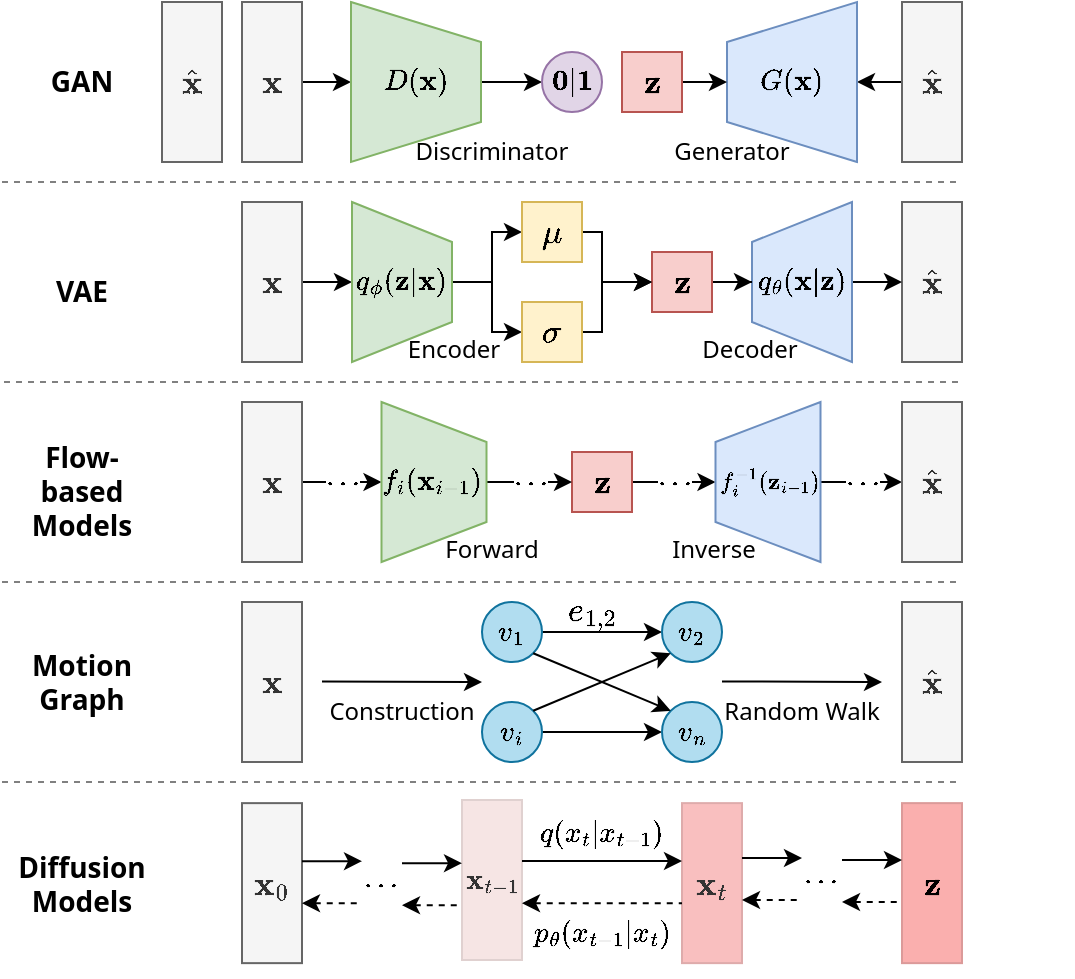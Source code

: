 <mxfile version="25.0.2">
  <diagram name="Page-1" id="2IRf77OfuVfo0FYno_lW">
    <mxGraphModel dx="843" dy="588" grid="1" gridSize="10" guides="1" tooltips="1" connect="1" arrows="1" fold="1" page="1" pageScale="1" pageWidth="850" pageHeight="1100" math="1" shadow="0">
      <root>
        <mxCell id="0" />
        <mxCell id="1" parent="0" />
        <mxCell id="QN5TsrzJX7fpE_OPeAyb-104" value="&lt;span style=&quot;color: rgb(0, 0, 0); font-size: 12px; font-style: normal; font-variant-ligatures: normal; font-variant-caps: normal; font-weight: 400; letter-spacing: normal; orphans: 2; text-align: center; text-indent: 0px; text-transform: none; widows: 2; word-spacing: 0px; -webkit-text-stroke-width: 0px; white-space: normal; background-color: rgb(251, 251, 251); text-decoration-thickness: initial; text-decoration-style: initial; text-decoration-color: initial; float: none; display: inline !important;&quot;&gt;$$\cdots$$&lt;/span&gt;" style="endArrow=classic;html=1;rounded=0;entryX=0.5;entryY=0;entryDx=0;entryDy=0;exitX=1;exitY=0.5;exitDx=0;exitDy=0;fontFamily=Segoe UI;" parent="1" source="QN5TsrzJX7fpE_OPeAyb-28" target="QN5TsrzJX7fpE_OPeAyb-33" edge="1">
          <mxGeometry width="50" height="50" relative="1" as="geometry">
            <mxPoint x="480" y="390" as="sourcePoint" />
            <mxPoint x="440" y="410" as="targetPoint" />
          </mxGeometry>
        </mxCell>
        <mxCell id="QN5TsrzJX7fpE_OPeAyb-1" value="&lt;b&gt;GAN&lt;/b&gt;" style="text;html=1;align=center;verticalAlign=middle;whiteSpace=wrap;rounded=0;fontSize=14;fontFamily=Segoe UI;" parent="1" vertex="1">
          <mxGeometry x="170" y="185" width="60" height="30" as="geometry" />
        </mxCell>
        <mxCell id="QN5TsrzJX7fpE_OPeAyb-2" value="&lt;b&gt;VAE&lt;/b&gt;" style="text;html=1;align=center;verticalAlign=middle;whiteSpace=wrap;rounded=0;fontSize=14;fontFamily=Segoe UI;" parent="1" vertex="1">
          <mxGeometry x="170" y="290" width="60" height="30" as="geometry" />
        </mxCell>
        <mxCell id="QN5TsrzJX7fpE_OPeAyb-3" value="&lt;b&gt;Flow-based Models&lt;/b&gt;" style="text;html=1;align=center;verticalAlign=middle;whiteSpace=wrap;rounded=0;fontSize=14;fontFamily=Segoe UI;" parent="1" vertex="1">
          <mxGeometry x="160" y="390" width="80" height="30" as="geometry" />
        </mxCell>
        <mxCell id="QN5TsrzJX7fpE_OPeAyb-4" value="&lt;b&gt;Diffusion Models&lt;/b&gt;" style="text;html=1;align=center;verticalAlign=middle;whiteSpace=wrap;rounded=0;fontSize=14;fontFamily=Segoe UI;" parent="1" vertex="1">
          <mxGeometry x="160" y="585.57" width="80" height="30" as="geometry" />
        </mxCell>
        <mxCell id="QN5TsrzJX7fpE_OPeAyb-5" value="$$\hat{\mathbf{x}}$$" style="rounded=0;whiteSpace=wrap;html=1;fillColor=#f5f5f5;strokeColor=#666666;fontColor=#333333;fontSize=14;fontFamily=Segoe UI;" parent="1" vertex="1">
          <mxGeometry x="240" y="160" width="30" height="80" as="geometry" />
        </mxCell>
        <mxCell id="QN5TsrzJX7fpE_OPeAyb-116" style="edgeStyle=orthogonalEdgeStyle;rounded=0;orthogonalLoop=1;jettySize=auto;html=1;entryX=0.5;entryY=1;entryDx=0;entryDy=0;fontFamily=Segoe UI;" parent="1" source="QN5TsrzJX7fpE_OPeAyb-6" target="QN5TsrzJX7fpE_OPeAyb-8" edge="1">
          <mxGeometry relative="1" as="geometry" />
        </mxCell>
        <mxCell id="QN5TsrzJX7fpE_OPeAyb-6" value="&lt;span style=&quot;color: rgb(51, 51, 51); font-size: 14px; font-style: normal; font-variant-ligatures: normal; font-variant-caps: normal; font-weight: 400; letter-spacing: normal; orphans: 2; text-align: center; text-indent: 0px; text-transform: none; widows: 2; word-spacing: 0px; -webkit-text-stroke-width: 0px; white-space: normal; background-color: rgb(251, 251, 251); text-decoration-thickness: initial; text-decoration-style: initial; text-decoration-color: initial; float: none; display: inline !important;&quot;&gt;$$\mathbf{x}$$&lt;/span&gt;" style="rounded=0;whiteSpace=wrap;html=1;fillColor=#f5f5f5;strokeColor=#666666;fontColor=#333333;fontFamily=Segoe UI;" parent="1" vertex="1">
          <mxGeometry x="280" y="160" width="30" height="80" as="geometry" />
        </mxCell>
        <mxCell id="QN5TsrzJX7fpE_OPeAyb-117" style="edgeStyle=orthogonalEdgeStyle;rounded=0;orthogonalLoop=1;jettySize=auto;html=1;entryX=0.5;entryY=1;entryDx=0;entryDy=0;fontFamily=Segoe UI;" parent="1" source="QN5TsrzJX7fpE_OPeAyb-7" target="QN5TsrzJX7fpE_OPeAyb-9" edge="1">
          <mxGeometry relative="1" as="geometry" />
        </mxCell>
        <mxCell id="QN5TsrzJX7fpE_OPeAyb-7" value="&lt;span style=&quot;color: rgb(51, 51, 51); font-size: 14px; font-style: normal; font-variant-ligatures: normal; font-variant-caps: normal; font-weight: 400; letter-spacing: normal; orphans: 2; text-align: center; text-indent: 0px; text-transform: none; widows: 2; word-spacing: 0px; -webkit-text-stroke-width: 0px; white-space: normal; background-color: rgb(251, 251, 251); text-decoration-thickness: initial; text-decoration-style: initial; text-decoration-color: initial; float: none; display: inline !important;&quot;&gt;$$\hat{\mathbf{x}}$$&lt;/span&gt;" style="rounded=0;whiteSpace=wrap;html=1;fillColor=#f5f5f5;strokeColor=#666666;fontColor=#333333;fontFamily=Segoe UI;" parent="1" vertex="1">
          <mxGeometry x="610" y="160" width="30" height="80" as="geometry" />
        </mxCell>
        <mxCell id="QN5TsrzJX7fpE_OPeAyb-118" style="edgeStyle=orthogonalEdgeStyle;rounded=0;orthogonalLoop=1;jettySize=auto;html=1;entryX=0;entryY=0.5;entryDx=0;entryDy=0;fontFamily=Segoe UI;" parent="1" source="QN5TsrzJX7fpE_OPeAyb-8" target="QN5TsrzJX7fpE_OPeAyb-12" edge="1">
          <mxGeometry relative="1" as="geometry" />
        </mxCell>
        <mxCell id="QN5TsrzJX7fpE_OPeAyb-8" value="" style="shape=trapezoid;perimeter=trapezoidPerimeter;whiteSpace=wrap;html=1;fixedSize=1;rotation=90;fillColor=#d5e8d4;strokeColor=#82b366;fontFamily=Segoe UI;" parent="1" vertex="1">
          <mxGeometry x="327" y="167.5" width="80" height="65" as="geometry" />
        </mxCell>
        <mxCell id="QN5TsrzJX7fpE_OPeAyb-9" value="" style="shape=trapezoid;perimeter=trapezoidPerimeter;whiteSpace=wrap;html=1;fixedSize=1;rotation=-90;fillColor=#dae8fc;strokeColor=#6c8ebf;horizontal=1;verticalAlign=middle;align=center;fontFamily=Segoe UI;" parent="1" vertex="1">
          <mxGeometry x="515" y="167.5" width="80" height="65" as="geometry" />
        </mxCell>
        <mxCell id="QN5TsrzJX7fpE_OPeAyb-119" style="edgeStyle=orthogonalEdgeStyle;rounded=0;orthogonalLoop=1;jettySize=auto;html=1;fontFamily=Segoe UI;" parent="1" source="QN5TsrzJX7fpE_OPeAyb-10" target="QN5TsrzJX7fpE_OPeAyb-9" edge="1">
          <mxGeometry relative="1" as="geometry" />
        </mxCell>
        <mxCell id="QN5TsrzJX7fpE_OPeAyb-10" value="$$\mathbf{z}$$" style="rounded=0;whiteSpace=wrap;html=1;fillColor=#f8cecc;strokeColor=#b85450;fontSize=14;fontFamily=Segoe UI;" parent="1" vertex="1">
          <mxGeometry x="470" y="185" width="30" height="30" as="geometry" />
        </mxCell>
        <mxCell id="QN5TsrzJX7fpE_OPeAyb-12" value="$$\mathbf{0} | \mathbf{1}$$" style="ellipse;whiteSpace=wrap;html=1;fillColor=#e1d5e7;strokeColor=#9673a6;fontFamily=Segoe UI;" parent="1" vertex="1">
          <mxGeometry x="430" y="185" width="30" height="30" as="geometry" />
        </mxCell>
        <mxCell id="QN5TsrzJX7fpE_OPeAyb-115" style="edgeStyle=orthogonalEdgeStyle;rounded=0;orthogonalLoop=1;jettySize=auto;html=1;entryX=0.5;entryY=1;entryDx=0;entryDy=0;fontFamily=Segoe UI;" parent="1" source="QN5TsrzJX7fpE_OPeAyb-16" target="QN5TsrzJX7fpE_OPeAyb-18" edge="1">
          <mxGeometry relative="1" as="geometry" />
        </mxCell>
        <mxCell id="QN5TsrzJX7fpE_OPeAyb-16" value="&lt;span style=&quot;color: rgb(51, 51, 51); font-size: 14px; font-style: normal; font-variant-ligatures: normal; font-variant-caps: normal; font-weight: 400; letter-spacing: normal; orphans: 2; text-align: center; text-indent: 0px; text-transform: none; widows: 2; word-spacing: 0px; -webkit-text-stroke-width: 0px; white-space: normal; background-color: rgb(251, 251, 251); text-decoration-thickness: initial; text-decoration-style: initial; text-decoration-color: initial; float: none; display: inline !important;&quot;&gt;$$\mathbf{x}$$&lt;/span&gt;" style="rounded=0;whiteSpace=wrap;html=1;fillColor=#f5f5f5;strokeColor=#666666;fontColor=#333333;fontFamily=Segoe UI;" parent="1" vertex="1">
          <mxGeometry x="280" y="260" width="30" height="80" as="geometry" />
        </mxCell>
        <mxCell id="QN5TsrzJX7fpE_OPeAyb-17" value="&lt;span style=&quot;color: rgb(51, 51, 51); font-size: 14px; font-style: normal; font-variant-ligatures: normal; font-variant-caps: normal; font-weight: 400; letter-spacing: normal; orphans: 2; text-align: center; text-indent: 0px; text-transform: none; widows: 2; word-spacing: 0px; -webkit-text-stroke-width: 0px; white-space: normal; background-color: rgb(251, 251, 251); text-decoration-thickness: initial; text-decoration-style: initial; text-decoration-color: initial; float: none; display: inline !important;&quot;&gt;$$\hat{\mathbf{x}}$$&lt;/span&gt;" style="rounded=0;whiteSpace=wrap;html=1;fillColor=#f5f5f5;strokeColor=#666666;fontColor=#333333;fontFamily=Segoe UI;" parent="1" vertex="1">
          <mxGeometry x="610" y="260" width="30" height="80" as="geometry" />
        </mxCell>
        <mxCell id="QN5TsrzJX7fpE_OPeAyb-113" style="edgeStyle=orthogonalEdgeStyle;rounded=0;orthogonalLoop=1;jettySize=auto;html=1;entryX=0;entryY=0.5;entryDx=0;entryDy=0;fontFamily=Segoe UI;" parent="1" source="QN5TsrzJX7fpE_OPeAyb-18" target="QN5TsrzJX7fpE_OPeAyb-22" edge="1">
          <mxGeometry relative="1" as="geometry" />
        </mxCell>
        <mxCell id="QN5TsrzJX7fpE_OPeAyb-114" style="edgeStyle=orthogonalEdgeStyle;rounded=0;orthogonalLoop=1;jettySize=auto;html=1;entryX=0;entryY=0.5;entryDx=0;entryDy=0;fontFamily=Segoe UI;" parent="1" source="QN5TsrzJX7fpE_OPeAyb-18" target="QN5TsrzJX7fpE_OPeAyb-23" edge="1">
          <mxGeometry relative="1" as="geometry" />
        </mxCell>
        <mxCell id="QN5TsrzJX7fpE_OPeAyb-18" value="" style="shape=trapezoid;perimeter=trapezoidPerimeter;whiteSpace=wrap;html=1;fixedSize=1;rotation=90;fillColor=#d5e8d4;strokeColor=#82b366;fontFamily=Segoe UI;" parent="1" vertex="1">
          <mxGeometry x="320" y="275" width="80" height="50" as="geometry" />
        </mxCell>
        <mxCell id="QN5TsrzJX7fpE_OPeAyb-112" style="edgeStyle=orthogonalEdgeStyle;rounded=0;orthogonalLoop=1;jettySize=auto;html=1;fontFamily=Segoe UI;" parent="1" source="QN5TsrzJX7fpE_OPeAyb-19" target="QN5TsrzJX7fpE_OPeAyb-17" edge="1">
          <mxGeometry relative="1" as="geometry" />
        </mxCell>
        <mxCell id="QN5TsrzJX7fpE_OPeAyb-19" value="" style="shape=trapezoid;perimeter=trapezoidPerimeter;whiteSpace=wrap;html=1;fixedSize=1;rotation=-90;fillColor=#dae8fc;strokeColor=#6c8ebf;horizontal=1;verticalAlign=middle;align=center;fontFamily=Segoe UI;" parent="1" vertex="1">
          <mxGeometry x="520" y="275" width="80" height="50" as="geometry" />
        </mxCell>
        <mxCell id="QN5TsrzJX7fpE_OPeAyb-110" style="edgeStyle=orthogonalEdgeStyle;rounded=0;orthogonalLoop=1;jettySize=auto;html=1;entryX=0.5;entryY=0;entryDx=0;entryDy=0;fontFamily=Segoe UI;" parent="1" source="QN5TsrzJX7fpE_OPeAyb-20" target="QN5TsrzJX7fpE_OPeAyb-19" edge="1">
          <mxGeometry relative="1" as="geometry" />
        </mxCell>
        <mxCell id="QN5TsrzJX7fpE_OPeAyb-20" value="$$\mathbf{z}$$" style="rounded=0;whiteSpace=wrap;html=1;fillColor=#f8cecc;strokeColor=#b85450;fontSize=14;fontFamily=Segoe UI;" parent="1" vertex="1">
          <mxGeometry x="485" y="285" width="30" height="30" as="geometry" />
        </mxCell>
        <mxCell id="QN5TsrzJX7fpE_OPeAyb-109" style="edgeStyle=orthogonalEdgeStyle;rounded=0;orthogonalLoop=1;jettySize=auto;html=1;entryX=0;entryY=0.5;entryDx=0;entryDy=0;fontFamily=Segoe UI;" parent="1" source="QN5TsrzJX7fpE_OPeAyb-22" target="QN5TsrzJX7fpE_OPeAyb-20" edge="1">
          <mxGeometry relative="1" as="geometry">
            <Array as="points">
              <mxPoint x="460" y="275" />
              <mxPoint x="460" y="300" />
            </Array>
          </mxGeometry>
        </mxCell>
        <mxCell id="QN5TsrzJX7fpE_OPeAyb-22" value="$$\mathbf{\mu}$$" style="rounded=0;whiteSpace=wrap;html=1;fillColor=#fff2cc;strokeColor=#d6b656;fontSize=14;fontFamily=Segoe UI;" parent="1" vertex="1">
          <mxGeometry x="420" y="260" width="30" height="30" as="geometry" />
        </mxCell>
        <mxCell id="QN5TsrzJX7fpE_OPeAyb-108" style="edgeStyle=orthogonalEdgeStyle;rounded=0;orthogonalLoop=1;jettySize=auto;html=1;entryX=0;entryY=0.5;entryDx=0;entryDy=0;fontFamily=Segoe UI;" parent="1" source="QN5TsrzJX7fpE_OPeAyb-23" target="QN5TsrzJX7fpE_OPeAyb-20" edge="1">
          <mxGeometry relative="1" as="geometry">
            <Array as="points">
              <mxPoint x="460" y="325" />
              <mxPoint x="460" y="300" />
            </Array>
          </mxGeometry>
        </mxCell>
        <mxCell id="QN5TsrzJX7fpE_OPeAyb-23" value="$$\mathbf{\sigma}$$" style="rounded=0;whiteSpace=wrap;html=1;fillColor=#fff2cc;strokeColor=#d6b656;fontSize=14;fontFamily=Segoe UI;" parent="1" vertex="1">
          <mxGeometry x="420" y="310" width="30" height="30" as="geometry" />
        </mxCell>
        <mxCell id="QN5TsrzJX7fpE_OPeAyb-89" value="&lt;span style=&quot;font-size: 12px; text-wrap: wrap; background-color: rgb(251, 251, 251);&quot;&gt;$$\cdots$$&lt;/span&gt;" style="edgeStyle=orthogonalEdgeStyle;rounded=0;orthogonalLoop=1;jettySize=auto;html=1;entryX=0.5;entryY=1;entryDx=0;entryDy=0;fontFamily=Segoe UI;" parent="1" source="QN5TsrzJX7fpE_OPeAyb-24" target="QN5TsrzJX7fpE_OPeAyb-31" edge="1">
          <mxGeometry relative="1" as="geometry">
            <mxPoint x="360" y="400" as="targetPoint" />
          </mxGeometry>
        </mxCell>
        <mxCell id="QN5TsrzJX7fpE_OPeAyb-24" value="&lt;span style=&quot;color: rgb(51, 51, 51); font-size: 14px; font-style: normal; font-variant-ligatures: normal; font-variant-caps: normal; font-weight: 400; letter-spacing: normal; orphans: 2; text-align: center; text-indent: 0px; text-transform: none; widows: 2; word-spacing: 0px; -webkit-text-stroke-width: 0px; white-space: normal; background-color: rgb(251, 251, 251); text-decoration-thickness: initial; text-decoration-style: initial; text-decoration-color: initial; float: none; display: inline !important;&quot;&gt;$$\mathbf{x}$$&lt;/span&gt;" style="rounded=0;whiteSpace=wrap;html=1;fillColor=#f5f5f5;strokeColor=#666666;fontColor=#333333;fontFamily=Segoe UI;" parent="1" vertex="1">
          <mxGeometry x="280" y="360" width="30" height="80" as="geometry" />
        </mxCell>
        <mxCell id="QN5TsrzJX7fpE_OPeAyb-93" value="&lt;span style=&quot;font-size: 12px; text-wrap: wrap; background-color: rgb(251, 251, 251);&quot;&gt;$$\cdots$$&lt;/span&gt;" style="edgeStyle=orthogonalEdgeStyle;rounded=0;orthogonalLoop=1;jettySize=auto;html=1;exitX=0.5;exitY=1;exitDx=0;exitDy=0;fontFamily=Segoe UI;" parent="1" source="QN5TsrzJX7fpE_OPeAyb-33" target="QN5TsrzJX7fpE_OPeAyb-25" edge="1">
          <mxGeometry x="0.007" relative="1" as="geometry">
            <mxPoint x="574" y="400" as="sourcePoint" />
            <mxPoint as="offset" />
          </mxGeometry>
        </mxCell>
        <mxCell id="QN5TsrzJX7fpE_OPeAyb-25" value="&lt;span style=&quot;color: rgb(51, 51, 51); font-size: 14px; font-style: normal; font-variant-ligatures: normal; font-variant-caps: normal; font-weight: 400; letter-spacing: normal; orphans: 2; text-align: center; text-indent: 0px; text-transform: none; widows: 2; word-spacing: 0px; -webkit-text-stroke-width: 0px; white-space: normal; background-color: rgb(251, 251, 251); text-decoration-thickness: initial; text-decoration-style: initial; text-decoration-color: initial; float: none; display: inline !important;&quot;&gt;$$\hat{\mathbf{x}}$$&lt;/span&gt;" style="rounded=0;whiteSpace=wrap;html=1;fillColor=#f5f5f5;strokeColor=#666666;fontColor=#333333;fontFamily=Segoe UI;" parent="1" vertex="1">
          <mxGeometry x="610" y="360" width="30" height="80" as="geometry" />
        </mxCell>
        <mxCell id="QN5TsrzJX7fpE_OPeAyb-28" value="$$\mathbf{z}$$" style="rounded=0;whiteSpace=wrap;html=1;fillColor=#f8cecc;strokeColor=#b85450;fontSize=14;fontFamily=Segoe UI;" parent="1" vertex="1">
          <mxGeometry x="445" y="385" width="30" height="30" as="geometry" />
        </mxCell>
        <mxCell id="QN5TsrzJX7fpE_OPeAyb-107" value="&lt;span style=&quot;font-size: 12px; text-wrap: wrap; background-color: rgb(251, 251, 251);&quot;&gt;$$\cdots$$&lt;/span&gt;" style="edgeStyle=orthogonalEdgeStyle;rounded=0;orthogonalLoop=1;jettySize=auto;html=1;entryX=0;entryY=0.5;entryDx=0;entryDy=0;fontFamily=Segoe UI;" parent="1" source="QN5TsrzJX7fpE_OPeAyb-31" target="QN5TsrzJX7fpE_OPeAyb-28" edge="1">
          <mxGeometry relative="1" as="geometry" />
        </mxCell>
        <mxCell id="QN5TsrzJX7fpE_OPeAyb-31" value="" style="shape=trapezoid;perimeter=trapezoidPerimeter;whiteSpace=wrap;html=1;fixedSize=1;rotation=90;fillColor=#d5e8d4;strokeColor=#82b366;fontFamily=Segoe UI;" parent="1" vertex="1">
          <mxGeometry x="336" y="373.75" width="80" height="52.5" as="geometry" />
        </mxCell>
        <mxCell id="QN5TsrzJX7fpE_OPeAyb-33" value="" style="shape=trapezoid;perimeter=trapezoidPerimeter;whiteSpace=wrap;html=1;fixedSize=1;rotation=-90;fillColor=#dae8fc;strokeColor=#6c8ebf;horizontal=1;verticalAlign=middle;align=center;fontFamily=Segoe UI;" parent="1" vertex="1">
          <mxGeometry x="503" y="373.75" width="80" height="52.5" as="geometry" />
        </mxCell>
        <mxCell id="QN5TsrzJX7fpE_OPeAyb-35" value="&lt;span style=&quot;color: rgb(51, 51, 51); font-size: 14px; font-style: normal; font-variant-ligatures: normal; font-variant-caps: normal; font-weight: 400; letter-spacing: normal; orphans: 2; text-align: center; text-indent: 0px; text-transform: none; widows: 2; word-spacing: 0px; -webkit-text-stroke-width: 0px; white-space: normal; background-color: rgb(251, 251, 251); text-decoration-thickness: initial; text-decoration-style: initial; text-decoration-color: initial; float: none; display: inline !important;&quot;&gt;$$\mathbf{x}_{0}$$&lt;/span&gt;" style="rounded=0;whiteSpace=wrap;html=1;fillColor=#F5F5F5;strokeColor=#666666;fontColor=#333333;fontFamily=Segoe UI;" parent="1" vertex="1">
          <mxGeometry x="280" y="560.57" width="30" height="80" as="geometry" />
        </mxCell>
        <mxCell id="QN5TsrzJX7fpE_OPeAyb-36" value="&lt;span style=&quot;color: rgb(51, 51, 51); font-size: 12px; font-style: normal; font-variant-ligatures: normal; font-variant-caps: normal; font-weight: 400; letter-spacing: normal; orphans: 2; text-align: center; text-indent: 0px; text-transform: none; widows: 2; word-spacing: 0px; -webkit-text-stroke-width: 0px; white-space: normal; background-color: rgb(251, 251, 251); text-decoration-thickness: initial; text-decoration-style: initial; text-decoration-color: initial; float: none; display: inline !important;&quot;&gt;$$\mathbf{x}_{t-1}$$&lt;/span&gt;" style="rounded=0;whiteSpace=wrap;html=1;fillColor=#F6E5E4;strokeColor=#E0D1D0;fontSize=12;fontFamily=Segoe UI;" parent="1" vertex="1">
          <mxGeometry x="390" y="559" width="30" height="80" as="geometry" />
        </mxCell>
        <mxCell id="QN5TsrzJX7fpE_OPeAyb-37" value="&lt;span style=&quot;color: rgb(51, 51, 51); font-size: 14px; font-style: normal; font-variant-ligatures: normal; font-variant-caps: normal; font-weight: 400; letter-spacing: normal; orphans: 2; text-align: center; text-indent: 0px; text-transform: none; widows: 2; word-spacing: 0px; -webkit-text-stroke-width: 0px; white-space: normal; background-color: rgb(251, 251, 251); text-decoration-thickness: initial; text-decoration-style: initial; text-decoration-color: initial; float: none; display: inline !important;&quot;&gt;$$\mathbf{x}_{t}$$&lt;/span&gt;" style="rounded=0;whiteSpace=wrap;html=1;fillColor=#F9BFBF;strokeColor=#DEABAB;fontFamily=Segoe UI;" parent="1" vertex="1">
          <mxGeometry x="500" y="560.57" width="30" height="80" as="geometry" />
        </mxCell>
        <mxCell id="QN5TsrzJX7fpE_OPeAyb-38" value="&lt;span style=&quot;color: rgb(0, 0, 0); font-size: 14px; font-style: normal; font-variant-ligatures: normal; font-variant-caps: normal; font-weight: 400; letter-spacing: normal; orphans: 2; text-align: center; text-indent: 0px; text-transform: none; widows: 2; word-spacing: 0px; -webkit-text-stroke-width: 0px; white-space: normal; background-color: rgb(251, 251, 251); text-decoration-thickness: initial; text-decoration-style: initial; text-decoration-color: initial; float: none; display: inline !important;&quot;&gt;$$\mathbf{z}$$&lt;/span&gt;" style="rounded=0;whiteSpace=wrap;html=1;fillColor=#FAAFAE;strokeColor=#DB9A99;fontFamily=Segoe UI;" parent="1" vertex="1">
          <mxGeometry x="610" y="560.57" width="30" height="80" as="geometry" />
        </mxCell>
        <mxCell id="QN5TsrzJX7fpE_OPeAyb-40" value="" style="endArrow=classic;html=1;rounded=0;fontFamily=Segoe UI;" parent="1" edge="1">
          <mxGeometry width="50" height="50" relative="1" as="geometry">
            <mxPoint x="310" y="589.57" as="sourcePoint" />
            <mxPoint x="340" y="589.57" as="targetPoint" />
          </mxGeometry>
        </mxCell>
        <mxCell id="QN5TsrzJX7fpE_OPeAyb-41" value="" style="endArrow=classic;html=1;rounded=0;entryX=0;entryY=0.362;entryDx=0;entryDy=0;entryPerimeter=0;exitX=1;exitY=0.382;exitDx=0;exitDy=0;exitPerimeter=0;fontFamily=Segoe UI;" parent="1" source="QN5TsrzJX7fpE_OPeAyb-36" target="QN5TsrzJX7fpE_OPeAyb-37" edge="1">
          <mxGeometry width="50" height="50" relative="1" as="geometry">
            <mxPoint x="440" y="589.57" as="sourcePoint" />
            <mxPoint x="480" y="589.57" as="targetPoint" />
          </mxGeometry>
        </mxCell>
        <mxCell id="QN5TsrzJX7fpE_OPeAyb-44" value="" style="endArrow=none;html=1;rounded=0;startArrow=classic;startFill=1;endFill=0;dashed=1;exitX=1;exitY=0.645;exitDx=0;exitDy=0;exitPerimeter=0;entryX=0;entryY=0.625;entryDx=0;entryDy=0;entryPerimeter=0;fontFamily=Segoe UI;" parent="1" source="QN5TsrzJX7fpE_OPeAyb-36" target="QN5TsrzJX7fpE_OPeAyb-37" edge="1">
          <mxGeometry width="50" height="50" relative="1" as="geometry">
            <mxPoint x="440" y="610.57" as="sourcePoint" />
            <mxPoint x="480" y="610.57" as="targetPoint" />
          </mxGeometry>
        </mxCell>
        <mxCell id="QN5TsrzJX7fpE_OPeAyb-45" value="" style="endArrow=none;html=1;rounded=0;startArrow=classic;startFill=1;endFill=0;dashed=1;fontFamily=Segoe UI;" parent="1" edge="1">
          <mxGeometry width="50" height="50" relative="1" as="geometry">
            <mxPoint x="310" y="610.57" as="sourcePoint" />
            <mxPoint x="340" y="610.57" as="targetPoint" />
          </mxGeometry>
        </mxCell>
        <mxCell id="QN5TsrzJX7fpE_OPeAyb-46" value="$$\cdots$$" style="rounded=0;whiteSpace=wrap;html=1;fillColor=none;strokeColor=none;fontFamily=Segoe UI;" parent="1" vertex="1">
          <mxGeometry x="330" y="590.57" width="40" height="20" as="geometry" />
        </mxCell>
        <mxCell id="QN5TsrzJX7fpE_OPeAyb-48" value="" style="endArrow=classic;html=1;rounded=0;fontFamily=Segoe UI;" parent="1" edge="1">
          <mxGeometry width="50" height="50" relative="1" as="geometry">
            <mxPoint x="360" y="590.57" as="sourcePoint" />
            <mxPoint x="390" y="590.57" as="targetPoint" />
          </mxGeometry>
        </mxCell>
        <mxCell id="QN5TsrzJX7fpE_OPeAyb-49" value="" style="endArrow=none;html=1;rounded=0;startArrow=classic;startFill=1;endFill=0;dashed=1;fontFamily=Segoe UI;" parent="1" edge="1">
          <mxGeometry width="50" height="50" relative="1" as="geometry">
            <mxPoint x="360" y="611.57" as="sourcePoint" />
            <mxPoint x="390" y="611.57" as="targetPoint" />
          </mxGeometry>
        </mxCell>
        <mxCell id="QN5TsrzJX7fpE_OPeAyb-56" value="&lt;b&gt;Motion Graph&lt;/b&gt;" style="text;html=1;align=center;verticalAlign=middle;whiteSpace=wrap;rounded=0;fontSize=14;fontFamily=Segoe UI;" parent="1" vertex="1">
          <mxGeometry x="160" y="485" width="80" height="30" as="geometry" />
        </mxCell>
        <mxCell id="QN5TsrzJX7fpE_OPeAyb-57" value="&lt;span style=&quot;color: rgb(51, 51, 51); font-size: 14px; font-style: normal; font-variant-ligatures: normal; font-variant-caps: normal; font-weight: 400; letter-spacing: normal; orphans: 2; text-align: center; text-indent: 0px; text-transform: none; widows: 2; word-spacing: 0px; -webkit-text-stroke-width: 0px; white-space: normal; background-color: rgb(251, 251, 251); text-decoration-thickness: initial; text-decoration-style: initial; text-decoration-color: initial; float: none; display: inline !important;&quot;&gt;$$\mathbf{x}$$&lt;/span&gt;" style="rounded=0;whiteSpace=wrap;html=1;fillColor=#F5F5F5;strokeColor=#666666;fontColor=#333333;fontFamily=Segoe UI;" parent="1" vertex="1">
          <mxGeometry x="280" y="460" width="30" height="80" as="geometry" />
        </mxCell>
        <mxCell id="QN5TsrzJX7fpE_OPeAyb-58" value="&lt;span style=&quot;color: rgb(51, 51, 51); font-size: 14px; font-style: normal; font-variant-ligatures: normal; font-variant-caps: normal; font-weight: 400; letter-spacing: normal; orphans: 2; text-align: center; text-indent: 0px; text-transform: none; widows: 2; word-spacing: 0px; -webkit-text-stroke-width: 0px; white-space: normal; background-color: rgb(251, 251, 251); text-decoration-thickness: initial; text-decoration-style: initial; text-decoration-color: initial; float: none; display: inline !important;&quot;&gt;$$\hat{\mathbf{x}}$$&lt;/span&gt;" style="rounded=0;whiteSpace=wrap;html=1;fillColor=#f5f5f5;strokeColor=#666666;fontColor=#333333;fontFamily=Segoe UI;" parent="1" vertex="1">
          <mxGeometry x="610" y="460" width="30" height="80" as="geometry" />
        </mxCell>
        <mxCell id="QN5TsrzJX7fpE_OPeAyb-63" style="edgeStyle=orthogonalEdgeStyle;rounded=0;orthogonalLoop=1;jettySize=auto;html=1;entryX=0;entryY=0.5;entryDx=0;entryDy=0;fontFamily=Segoe UI;" parent="1" source="QN5TsrzJX7fpE_OPeAyb-59" target="QN5TsrzJX7fpE_OPeAyb-60" edge="1">
          <mxGeometry relative="1" as="geometry" />
        </mxCell>
        <mxCell id="QN5TsrzJX7fpE_OPeAyb-59" value="$$v_1$$" style="ellipse;whiteSpace=wrap;html=1;fillColor=#b1ddf0;strokeColor=#10739e;fontFamily=Segoe UI;" parent="1" vertex="1">
          <mxGeometry x="400" y="460" width="30" height="30" as="geometry" />
        </mxCell>
        <mxCell id="QN5TsrzJX7fpE_OPeAyb-60" value="&lt;span style=&quot;color: rgb(0, 0, 0); font-size: 12px; font-style: normal; font-variant-ligatures: normal; font-variant-caps: normal; font-weight: 400; letter-spacing: normal; orphans: 2; text-align: center; text-indent: 0px; text-transform: none; widows: 2; word-spacing: 0px; -webkit-text-stroke-width: 0px; white-space: normal; background-color: rgb(251, 251, 251); text-decoration-thickness: initial; text-decoration-style: initial; text-decoration-color: initial; float: none; display: inline !important;&quot;&gt;$$v_2$$&lt;/span&gt;" style="ellipse;whiteSpace=wrap;html=1;fillColor=#b1ddf0;strokeColor=#10739e;fontFamily=Segoe UI;" parent="1" vertex="1">
          <mxGeometry x="490" y="460" width="30" height="30" as="geometry" />
        </mxCell>
        <mxCell id="QN5TsrzJX7fpE_OPeAyb-66" style="edgeStyle=orthogonalEdgeStyle;rounded=0;orthogonalLoop=1;jettySize=auto;html=1;entryX=0;entryY=0.5;entryDx=0;entryDy=0;fontFamily=Segoe UI;" parent="1" source="QN5TsrzJX7fpE_OPeAyb-61" target="QN5TsrzJX7fpE_OPeAyb-62" edge="1">
          <mxGeometry relative="1" as="geometry" />
        </mxCell>
        <mxCell id="QN5TsrzJX7fpE_OPeAyb-61" value="&lt;span style=&quot;color: rgb(0, 0, 0); font-size: 12px; font-style: normal; font-variant-ligatures: normal; font-variant-caps: normal; font-weight: 400; letter-spacing: normal; orphans: 2; text-align: center; text-indent: 0px; text-transform: none; widows: 2; word-spacing: 0px; -webkit-text-stroke-width: 0px; white-space: normal; background-color: rgb(251, 251, 251); text-decoration-thickness: initial; text-decoration-style: initial; text-decoration-color: initial; float: none; display: inline !important;&quot;&gt;$$v_i$$&lt;/span&gt;" style="ellipse;whiteSpace=wrap;html=1;fillColor=#b1ddf0;strokeColor=#10739e;fontFamily=Segoe UI;" parent="1" vertex="1">
          <mxGeometry x="400" y="510" width="30" height="30" as="geometry" />
        </mxCell>
        <mxCell id="QN5TsrzJX7fpE_OPeAyb-62" value="&lt;span style=&quot;color: rgb(0, 0, 0); font-size: 12px; font-style: normal; font-variant-ligatures: normal; font-variant-caps: normal; font-weight: 400; letter-spacing: normal; orphans: 2; text-align: center; text-indent: 0px; text-transform: none; widows: 2; word-spacing: 0px; -webkit-text-stroke-width: 0px; white-space: normal; background-color: rgb(251, 251, 251); text-decoration-thickness: initial; text-decoration-style: initial; text-decoration-color: initial; float: none; display: inline !important;&quot;&gt;$$v_n$$&lt;/span&gt;" style="ellipse;whiteSpace=wrap;html=1;fillColor=#b1ddf0;strokeColor=#10739e;fontFamily=Segoe UI;" parent="1" vertex="1">
          <mxGeometry x="490" y="510" width="30" height="30" as="geometry" />
        </mxCell>
        <mxCell id="QN5TsrzJX7fpE_OPeAyb-67" value="" style="endArrow=classic;html=1;rounded=0;exitX=1;exitY=0;exitDx=0;exitDy=0;entryX=0;entryY=1;entryDx=0;entryDy=0;fontFamily=Segoe UI;" parent="1" source="QN5TsrzJX7fpE_OPeAyb-61" target="QN5TsrzJX7fpE_OPeAyb-60" edge="1">
          <mxGeometry width="50" height="50" relative="1" as="geometry">
            <mxPoint x="430" y="520" as="sourcePoint" />
            <mxPoint x="480" y="470" as="targetPoint" />
          </mxGeometry>
        </mxCell>
        <mxCell id="QN5TsrzJX7fpE_OPeAyb-68" value="" style="endArrow=classic;html=1;rounded=0;exitX=1;exitY=1;exitDx=0;exitDy=0;entryX=0;entryY=0;entryDx=0;entryDy=0;fontFamily=Segoe UI;" parent="1" source="QN5TsrzJX7fpE_OPeAyb-59" target="QN5TsrzJX7fpE_OPeAyb-62" edge="1">
          <mxGeometry width="50" height="50" relative="1" as="geometry">
            <mxPoint x="436" y="524" as="sourcePoint" />
            <mxPoint x="504" y="496" as="targetPoint" />
          </mxGeometry>
        </mxCell>
        <mxCell id="QN5TsrzJX7fpE_OPeAyb-70" value="&lt;span style=&quot;font-size: 14px;&quot;&gt;$$e_{1,2}$$&lt;/span&gt;" style="text;html=1;align=center;verticalAlign=middle;whiteSpace=wrap;rounded=0;fontFamily=Segoe UI;" parent="1" vertex="1">
          <mxGeometry x="425" y="450" width="60" height="30" as="geometry" />
        </mxCell>
        <mxCell id="QN5TsrzJX7fpE_OPeAyb-71" value="" style="endArrow=classic;html=1;rounded=0;fontFamily=Segoe UI;" parent="1" edge="1">
          <mxGeometry width="50" height="50" relative="1" as="geometry">
            <mxPoint x="320" y="499.71" as="sourcePoint" />
            <mxPoint x="400" y="500" as="targetPoint" />
          </mxGeometry>
        </mxCell>
        <mxCell id="QN5TsrzJX7fpE_OPeAyb-72" value="" style="endArrow=classic;html=1;rounded=0;fontFamily=Segoe UI;" parent="1" edge="1">
          <mxGeometry width="50" height="50" relative="1" as="geometry">
            <mxPoint x="520" y="499.71" as="sourcePoint" />
            <mxPoint x="600" y="500" as="targetPoint" />
          </mxGeometry>
        </mxCell>
        <mxCell id="QN5TsrzJX7fpE_OPeAyb-73" value="" style="endArrow=classic;html=1;rounded=0;fontFamily=Segoe UI;" parent="1" edge="1">
          <mxGeometry width="50" height="50" relative="1" as="geometry">
            <mxPoint x="530" y="588" as="sourcePoint" />
            <mxPoint x="560" y="588" as="targetPoint" />
          </mxGeometry>
        </mxCell>
        <mxCell id="QN5TsrzJX7fpE_OPeAyb-74" value="" style="endArrow=none;html=1;rounded=0;startArrow=classic;startFill=1;endFill=0;dashed=1;fontFamily=Segoe UI;" parent="1" edge="1">
          <mxGeometry width="50" height="50" relative="1" as="geometry">
            <mxPoint x="530" y="609" as="sourcePoint" />
            <mxPoint x="560" y="609" as="targetPoint" />
          </mxGeometry>
        </mxCell>
        <mxCell id="QN5TsrzJX7fpE_OPeAyb-75" value="$$\cdots$$" style="rounded=0;whiteSpace=wrap;html=1;fillColor=none;strokeColor=none;fontFamily=Segoe UI;" parent="1" vertex="1">
          <mxGeometry x="550" y="589" width="40" height="20" as="geometry" />
        </mxCell>
        <mxCell id="QN5TsrzJX7fpE_OPeAyb-76" value="" style="endArrow=classic;html=1;rounded=0;fontFamily=Segoe UI;" parent="1" edge="1">
          <mxGeometry width="50" height="50" relative="1" as="geometry">
            <mxPoint x="580" y="589" as="sourcePoint" />
            <mxPoint x="610" y="589" as="targetPoint" />
          </mxGeometry>
        </mxCell>
        <mxCell id="QN5TsrzJX7fpE_OPeAyb-77" value="" style="endArrow=none;html=1;rounded=0;startArrow=classic;startFill=1;endFill=0;dashed=1;fontFamily=Segoe UI;" parent="1" edge="1">
          <mxGeometry width="50" height="50" relative="1" as="geometry">
            <mxPoint x="580" y="610" as="sourcePoint" />
            <mxPoint x="610" y="610" as="targetPoint" />
          </mxGeometry>
        </mxCell>
        <mxCell id="QN5TsrzJX7fpE_OPeAyb-78" value="Construction" style="text;html=1;align=center;verticalAlign=middle;whiteSpace=wrap;rounded=0;fontFamily=Segoe UI;" parent="1" vertex="1">
          <mxGeometry x="320" y="500" width="80" height="30" as="geometry" />
        </mxCell>
        <mxCell id="QN5TsrzJX7fpE_OPeAyb-79" value="Random Walk" style="text;html=1;align=center;verticalAlign=middle;whiteSpace=wrap;rounded=0;fontFamily=Segoe UI;" parent="1" vertex="1">
          <mxGeometry x="520" y="500" width="80" height="30" as="geometry" />
        </mxCell>
        <mxCell id="QN5TsrzJX7fpE_OPeAyb-80" value="$$q(x_{t} |x_{t-1})$$" style="text;html=1;align=center;verticalAlign=middle;whiteSpace=wrap;rounded=0;fontFamily=Segoe UI;" parent="1" vertex="1">
          <mxGeometry x="420" y="565.57" width="80" height="20" as="geometry" />
        </mxCell>
        <mxCell id="QN5TsrzJX7fpE_OPeAyb-82" value="$$p_\theta (x_{t-1} |x_{t})$$" style="text;html=1;align=center;verticalAlign=middle;whiteSpace=wrap;rounded=0;fontFamily=Segoe UI;" parent="1" vertex="1">
          <mxGeometry x="420" y="615.57" width="80" height="20" as="geometry" />
        </mxCell>
        <mxCell id="QN5TsrzJX7fpE_OPeAyb-83" value="Forward" style="text;html=1;align=center;verticalAlign=middle;whiteSpace=wrap;rounded=0;fontFamily=Segoe UI;" parent="1" vertex="1">
          <mxGeometry x="365" y="419" width="80" height="30" as="geometry" />
        </mxCell>
        <mxCell id="QN5TsrzJX7fpE_OPeAyb-84" value="Inverse" style="text;html=1;align=center;verticalAlign=middle;whiteSpace=wrap;rounded=0;fontFamily=Segoe UI;" parent="1" vertex="1">
          <mxGeometry x="476" y="419" width="80" height="30" as="geometry" />
        </mxCell>
        <mxCell id="QN5TsrzJX7fpE_OPeAyb-97" value="$$f_i(\mathbf{x}_{i-1})$$" style="text;html=1;align=center;verticalAlign=middle;whiteSpace=wrap;rounded=0;fontSize=12;fontFamily=Segoe UI;" parent="1" vertex="1">
          <mxGeometry x="356" y="385" width="38" height="30" as="geometry" />
        </mxCell>
        <mxCell id="QN5TsrzJX7fpE_OPeAyb-98" value="$$f_{i}^{-1}(\mathbf{z}_{i-1})$$" style="text;html=1;align=center;verticalAlign=middle;whiteSpace=wrap;rounded=0;fontSize=10;fontFamily=Segoe UI;" parent="1" vertex="1">
          <mxGeometry x="521.75" y="385" width="42.5" height="30" as="geometry" />
        </mxCell>
        <mxCell id="QN5TsrzJX7fpE_OPeAyb-120" value="$$D(\mathbf{x})$$" style="text;html=1;align=center;verticalAlign=middle;whiteSpace=wrap;rounded=0;fontSize=12;fontFamily=Segoe UI;" parent="1" vertex="1">
          <mxGeometry x="348" y="185" width="38" height="30" as="geometry" />
        </mxCell>
        <mxCell id="QN5TsrzJX7fpE_OPeAyb-121" value="$$G(\mathbf{x})$$" style="text;html=1;align=center;verticalAlign=middle;whiteSpace=wrap;rounded=0;fontSize=12;fontFamily=Segoe UI;" parent="1" vertex="1">
          <mxGeometry x="536" y="185" width="38" height="30" as="geometry" />
        </mxCell>
        <mxCell id="QN5TsrzJX7fpE_OPeAyb-122" value="$$q_{\phi}(\mathbf{z}| \mathbf{x})$$" style="text;html=1;align=center;verticalAlign=middle;whiteSpace=wrap;rounded=0;fontSize=12;fontFamily=Segoe UI;" parent="1" vertex="1">
          <mxGeometry x="341" y="285" width="38" height="30" as="geometry" />
        </mxCell>
        <mxCell id="QN5TsrzJX7fpE_OPeAyb-123" value="$$q_{\theta}(\mathbf{x} | \mathbf{z})$$" style="text;html=1;align=center;verticalAlign=middle;whiteSpace=wrap;rounded=0;fontSize=12;fontFamily=Segoe UI;" parent="1" vertex="1">
          <mxGeometry x="541" y="285" width="38" height="30" as="geometry" />
        </mxCell>
        <mxCell id="QN5TsrzJX7fpE_OPeAyb-124" value="Discriminator" style="text;html=1;align=center;verticalAlign=middle;whiteSpace=wrap;rounded=0;fontFamily=Segoe UI;" parent="1" vertex="1">
          <mxGeometry x="365" y="220" width="80" height="30" as="geometry" />
        </mxCell>
        <mxCell id="QN5TsrzJX7fpE_OPeAyb-125" value="Generator" style="text;html=1;align=center;verticalAlign=middle;whiteSpace=wrap;rounded=0;fontFamily=Segoe UI;" parent="1" vertex="1">
          <mxGeometry x="485" y="220" width="80" height="30" as="geometry" />
        </mxCell>
        <mxCell id="QN5TsrzJX7fpE_OPeAyb-126" value="Encoder" style="text;html=1;align=center;verticalAlign=middle;whiteSpace=wrap;rounded=0;fontFamily=Segoe UI;" parent="1" vertex="1">
          <mxGeometry x="346" y="319" width="80" height="30" as="geometry" />
        </mxCell>
        <mxCell id="QN5TsrzJX7fpE_OPeAyb-127" value="Decoder" style="text;html=1;align=center;verticalAlign=middle;whiteSpace=wrap;rounded=0;fontFamily=Segoe UI;" parent="1" vertex="1">
          <mxGeometry x="494" y="319" width="80" height="30" as="geometry" />
        </mxCell>
        <mxCell id="QN5TsrzJX7fpE_OPeAyb-128" value="" style="endArrow=none;html=1;rounded=0;fontColor=#B3B3B3;dashed=1;strokeColor=#808080;" parent="1" edge="1">
          <mxGeometry width="50" height="50" relative="1" as="geometry">
            <mxPoint x="160" y="250" as="sourcePoint" />
            <mxPoint x="640" y="250" as="targetPoint" />
          </mxGeometry>
        </mxCell>
        <mxCell id="QN5TsrzJX7fpE_OPeAyb-129" value="" style="endArrow=none;html=1;rounded=0;fontColor=#B3B3B3;dashed=1;strokeColor=#808080;" parent="1" edge="1">
          <mxGeometry width="50" height="50" relative="1" as="geometry">
            <mxPoint x="161" y="350" as="sourcePoint" />
            <mxPoint x="641" y="350" as="targetPoint" />
          </mxGeometry>
        </mxCell>
        <mxCell id="QN5TsrzJX7fpE_OPeAyb-130" value="" style="endArrow=none;html=1;rounded=0;fontColor=#B3B3B3;dashed=1;strokeColor=#808080;" parent="1" edge="1">
          <mxGeometry width="50" height="50" relative="1" as="geometry">
            <mxPoint x="160" y="450" as="sourcePoint" />
            <mxPoint x="640" y="450" as="targetPoint" />
          </mxGeometry>
        </mxCell>
        <mxCell id="QN5TsrzJX7fpE_OPeAyb-131" value="" style="endArrow=none;html=1;rounded=0;fontColor=#B3B3B3;dashed=1;strokeColor=#808080;" parent="1" edge="1">
          <mxGeometry width="50" height="50" relative="1" as="geometry">
            <mxPoint x="160" y="550" as="sourcePoint" />
            <mxPoint x="640" y="550" as="targetPoint" />
          </mxGeometry>
        </mxCell>
      </root>
    </mxGraphModel>
  </diagram>
</mxfile>
